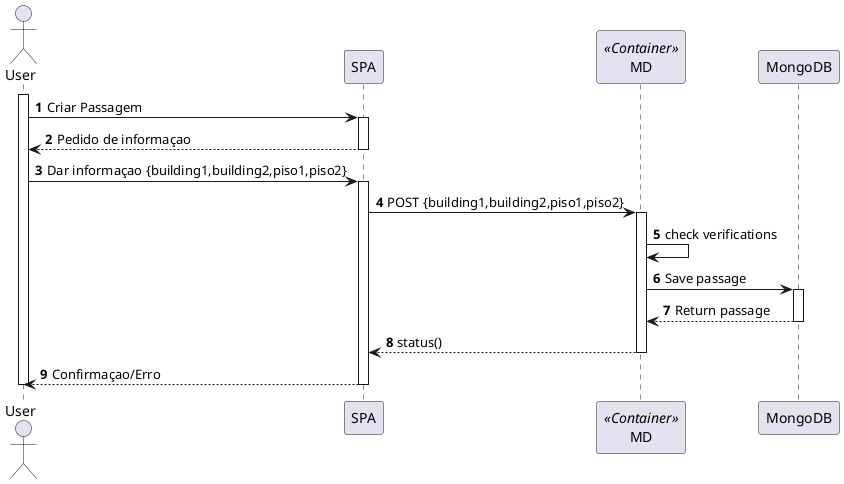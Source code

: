 @startuml
'https://plantuml.com/sequence-diagram

autonumber

actor User
participant SPA
participant MD <<Container>>
participant MongoDB

activate User
User -> SPA : Criar Passagem
activate SPA
SPA --> User : Pedido de informaçao
deactivate SPA
User -> SPA : Dar informaçao {building1,building2,piso1,piso2}
activate SPA
SPA -> MD : POST {building1,building2,piso1,piso2}
activate MD
MD -> MD : check verifications
MD -> MongoDB : Save passage
activate MongoDB
MongoDB --> MD : Return passage
deactivate MongoDB
MD --> SPA : status()
deactivate MD
SPA --> User : Confirmaçao/Erro
deactivate SPA
deactivate User
@enduml